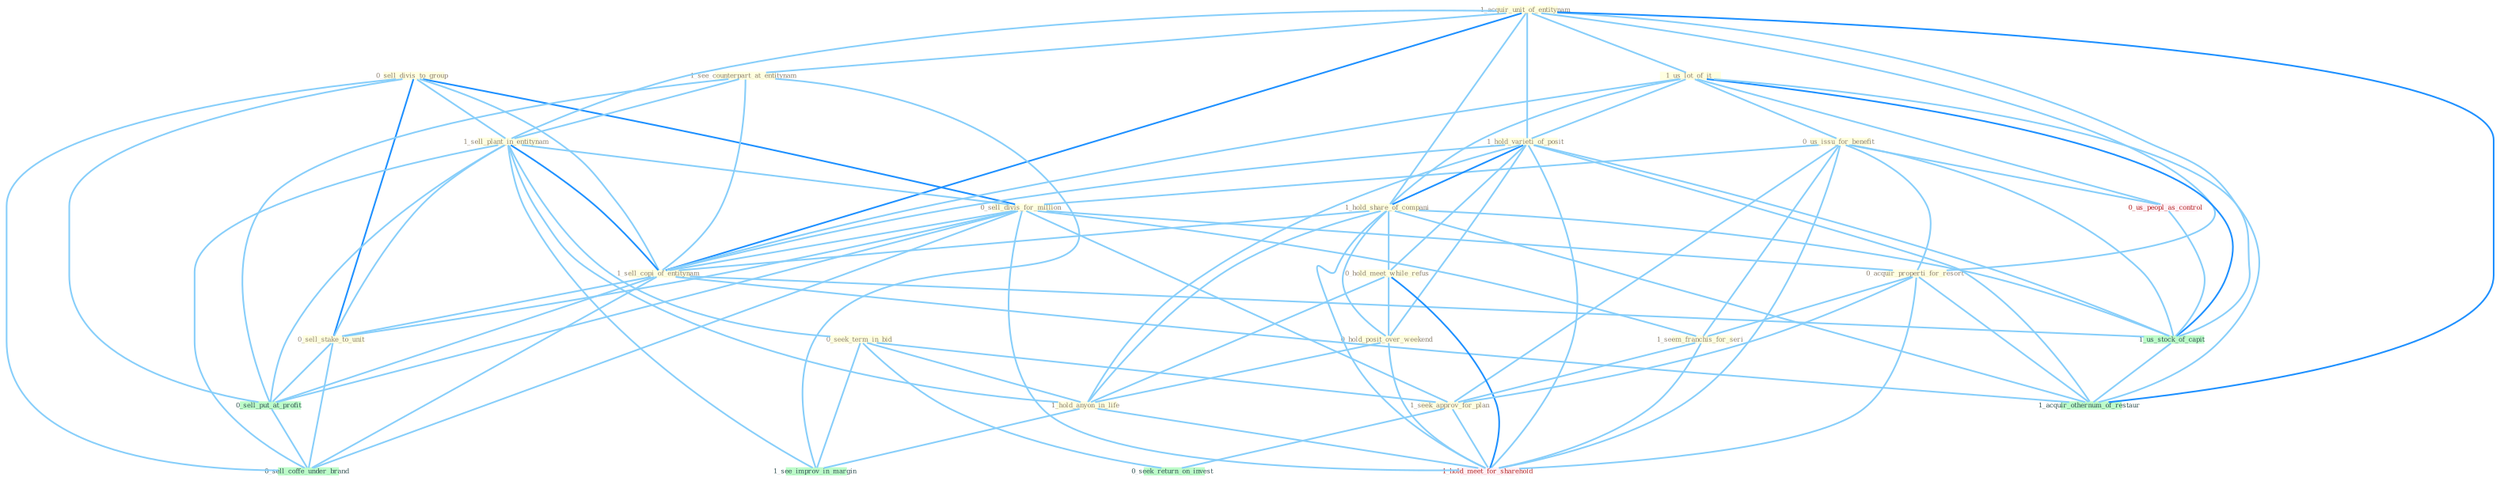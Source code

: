 Graph G{ 
    node
    [shape=polygon,style=filled,width=.5,height=.06,color="#BDFCC9",fixedsize=true,fontsize=4,
    fontcolor="#2f4f4f"];
    {node
    [color="#ffffe0", fontcolor="#8b7d6b"] "0_sell_divis_to_group " "1_acquir_unit_of_entitynam " "1_see_counterpart_at_entitynam " "1_sell_plant_in_entitynam " "1_us_lot_of_it " "0_us_issu_for_benefit " "1_hold_varieti_of_posit " "1_hold_share_of_compani " "0_sell_divis_for_million " "1_sell_copi_of_entitynam " "0_hold_meet_while_refus " "0_acquir_properti_for_resort " "0_seek_term_in_bid " "0_hold_posit_over_weekend " "0_sell_stake_to_unit " "1_seem_franchis_for_seri " "1_hold_anyon_in_life " "1_seek_approv_for_plan "}
{node [color="#fff0f5", fontcolor="#b22222"] "0_us_peopl_as_control " "1_hold_meet_for_sharehold "}
edge [color="#B0E2FF"];

	"0_sell_divis_to_group " -- "1_sell_plant_in_entitynam " [w="1", color="#87cefa" ];
	"0_sell_divis_to_group " -- "0_sell_divis_for_million " [w="2", color="#1e90ff" , len=0.8];
	"0_sell_divis_to_group " -- "1_sell_copi_of_entitynam " [w="1", color="#87cefa" ];
	"0_sell_divis_to_group " -- "0_sell_stake_to_unit " [w="2", color="#1e90ff" , len=0.8];
	"0_sell_divis_to_group " -- "0_sell_put_at_profit " [w="1", color="#87cefa" ];
	"0_sell_divis_to_group " -- "0_sell_coffe_under_brand " [w="1", color="#87cefa" ];
	"1_acquir_unit_of_entitynam " -- "1_see_counterpart_at_entitynam " [w="1", color="#87cefa" ];
	"1_acquir_unit_of_entitynam " -- "1_sell_plant_in_entitynam " [w="1", color="#87cefa" ];
	"1_acquir_unit_of_entitynam " -- "1_us_lot_of_it " [w="1", color="#87cefa" ];
	"1_acquir_unit_of_entitynam " -- "1_hold_varieti_of_posit " [w="1", color="#87cefa" ];
	"1_acquir_unit_of_entitynam " -- "1_hold_share_of_compani " [w="1", color="#87cefa" ];
	"1_acquir_unit_of_entitynam " -- "1_sell_copi_of_entitynam " [w="2", color="#1e90ff" , len=0.8];
	"1_acquir_unit_of_entitynam " -- "0_acquir_properti_for_resort " [w="1", color="#87cefa" ];
	"1_acquir_unit_of_entitynam " -- "1_us_stock_of_capit " [w="1", color="#87cefa" ];
	"1_acquir_unit_of_entitynam " -- "1_acquir_othernum_of_restaur " [w="2", color="#1e90ff" , len=0.8];
	"1_see_counterpart_at_entitynam " -- "1_sell_plant_in_entitynam " [w="1", color="#87cefa" ];
	"1_see_counterpart_at_entitynam " -- "1_sell_copi_of_entitynam " [w="1", color="#87cefa" ];
	"1_see_counterpart_at_entitynam " -- "0_sell_put_at_profit " [w="1", color="#87cefa" ];
	"1_see_counterpart_at_entitynam " -- "1_see_improv_in_margin " [w="1", color="#87cefa" ];
	"1_sell_plant_in_entitynam " -- "0_sell_divis_for_million " [w="1", color="#87cefa" ];
	"1_sell_plant_in_entitynam " -- "1_sell_copi_of_entitynam " [w="2", color="#1e90ff" , len=0.8];
	"1_sell_plant_in_entitynam " -- "0_seek_term_in_bid " [w="1", color="#87cefa" ];
	"1_sell_plant_in_entitynam " -- "0_sell_stake_to_unit " [w="1", color="#87cefa" ];
	"1_sell_plant_in_entitynam " -- "1_hold_anyon_in_life " [w="1", color="#87cefa" ];
	"1_sell_plant_in_entitynam " -- "0_sell_put_at_profit " [w="1", color="#87cefa" ];
	"1_sell_plant_in_entitynam " -- "1_see_improv_in_margin " [w="1", color="#87cefa" ];
	"1_sell_plant_in_entitynam " -- "0_sell_coffe_under_brand " [w="1", color="#87cefa" ];
	"1_us_lot_of_it " -- "0_us_issu_for_benefit " [w="1", color="#87cefa" ];
	"1_us_lot_of_it " -- "1_hold_varieti_of_posit " [w="1", color="#87cefa" ];
	"1_us_lot_of_it " -- "1_hold_share_of_compani " [w="1", color="#87cefa" ];
	"1_us_lot_of_it " -- "1_sell_copi_of_entitynam " [w="1", color="#87cefa" ];
	"1_us_lot_of_it " -- "0_us_peopl_as_control " [w="1", color="#87cefa" ];
	"1_us_lot_of_it " -- "1_us_stock_of_capit " [w="2", color="#1e90ff" , len=0.8];
	"1_us_lot_of_it " -- "1_acquir_othernum_of_restaur " [w="1", color="#87cefa" ];
	"0_us_issu_for_benefit " -- "0_sell_divis_for_million " [w="1", color="#87cefa" ];
	"0_us_issu_for_benefit " -- "0_acquir_properti_for_resort " [w="1", color="#87cefa" ];
	"0_us_issu_for_benefit " -- "1_seem_franchis_for_seri " [w="1", color="#87cefa" ];
	"0_us_issu_for_benefit " -- "1_seek_approv_for_plan " [w="1", color="#87cefa" ];
	"0_us_issu_for_benefit " -- "0_us_peopl_as_control " [w="1", color="#87cefa" ];
	"0_us_issu_for_benefit " -- "1_us_stock_of_capit " [w="1", color="#87cefa" ];
	"0_us_issu_for_benefit " -- "1_hold_meet_for_sharehold " [w="1", color="#87cefa" ];
	"1_hold_varieti_of_posit " -- "1_hold_share_of_compani " [w="2", color="#1e90ff" , len=0.8];
	"1_hold_varieti_of_posit " -- "1_sell_copi_of_entitynam " [w="1", color="#87cefa" ];
	"1_hold_varieti_of_posit " -- "0_hold_meet_while_refus " [w="1", color="#87cefa" ];
	"1_hold_varieti_of_posit " -- "0_hold_posit_over_weekend " [w="1", color="#87cefa" ];
	"1_hold_varieti_of_posit " -- "1_hold_anyon_in_life " [w="1", color="#87cefa" ];
	"1_hold_varieti_of_posit " -- "1_us_stock_of_capit " [w="1", color="#87cefa" ];
	"1_hold_varieti_of_posit " -- "1_hold_meet_for_sharehold " [w="1", color="#87cefa" ];
	"1_hold_varieti_of_posit " -- "1_acquir_othernum_of_restaur " [w="1", color="#87cefa" ];
	"1_hold_share_of_compani " -- "1_sell_copi_of_entitynam " [w="1", color="#87cefa" ];
	"1_hold_share_of_compani " -- "0_hold_meet_while_refus " [w="1", color="#87cefa" ];
	"1_hold_share_of_compani " -- "0_hold_posit_over_weekend " [w="1", color="#87cefa" ];
	"1_hold_share_of_compani " -- "1_hold_anyon_in_life " [w="1", color="#87cefa" ];
	"1_hold_share_of_compani " -- "1_us_stock_of_capit " [w="1", color="#87cefa" ];
	"1_hold_share_of_compani " -- "1_hold_meet_for_sharehold " [w="1", color="#87cefa" ];
	"1_hold_share_of_compani " -- "1_acquir_othernum_of_restaur " [w="1", color="#87cefa" ];
	"0_sell_divis_for_million " -- "1_sell_copi_of_entitynam " [w="1", color="#87cefa" ];
	"0_sell_divis_for_million " -- "0_acquir_properti_for_resort " [w="1", color="#87cefa" ];
	"0_sell_divis_for_million " -- "0_sell_stake_to_unit " [w="1", color="#87cefa" ];
	"0_sell_divis_for_million " -- "1_seem_franchis_for_seri " [w="1", color="#87cefa" ];
	"0_sell_divis_for_million " -- "1_seek_approv_for_plan " [w="1", color="#87cefa" ];
	"0_sell_divis_for_million " -- "0_sell_put_at_profit " [w="1", color="#87cefa" ];
	"0_sell_divis_for_million " -- "0_sell_coffe_under_brand " [w="1", color="#87cefa" ];
	"0_sell_divis_for_million " -- "1_hold_meet_for_sharehold " [w="1", color="#87cefa" ];
	"1_sell_copi_of_entitynam " -- "0_sell_stake_to_unit " [w="1", color="#87cefa" ];
	"1_sell_copi_of_entitynam " -- "0_sell_put_at_profit " [w="1", color="#87cefa" ];
	"1_sell_copi_of_entitynam " -- "1_us_stock_of_capit " [w="1", color="#87cefa" ];
	"1_sell_copi_of_entitynam " -- "0_sell_coffe_under_brand " [w="1", color="#87cefa" ];
	"1_sell_copi_of_entitynam " -- "1_acquir_othernum_of_restaur " [w="1", color="#87cefa" ];
	"0_hold_meet_while_refus " -- "0_hold_posit_over_weekend " [w="1", color="#87cefa" ];
	"0_hold_meet_while_refus " -- "1_hold_anyon_in_life " [w="1", color="#87cefa" ];
	"0_hold_meet_while_refus " -- "1_hold_meet_for_sharehold " [w="2", color="#1e90ff" , len=0.8];
	"0_acquir_properti_for_resort " -- "1_seem_franchis_for_seri " [w="1", color="#87cefa" ];
	"0_acquir_properti_for_resort " -- "1_seek_approv_for_plan " [w="1", color="#87cefa" ];
	"0_acquir_properti_for_resort " -- "1_hold_meet_for_sharehold " [w="1", color="#87cefa" ];
	"0_acquir_properti_for_resort " -- "1_acquir_othernum_of_restaur " [w="1", color="#87cefa" ];
	"0_seek_term_in_bid " -- "1_hold_anyon_in_life " [w="1", color="#87cefa" ];
	"0_seek_term_in_bid " -- "1_seek_approv_for_plan " [w="1", color="#87cefa" ];
	"0_seek_term_in_bid " -- "0_seek_return_on_invest " [w="1", color="#87cefa" ];
	"0_seek_term_in_bid " -- "1_see_improv_in_margin " [w="1", color="#87cefa" ];
	"0_hold_posit_over_weekend " -- "1_hold_anyon_in_life " [w="1", color="#87cefa" ];
	"0_hold_posit_over_weekend " -- "1_hold_meet_for_sharehold " [w="1", color="#87cefa" ];
	"0_sell_stake_to_unit " -- "0_sell_put_at_profit " [w="1", color="#87cefa" ];
	"0_sell_stake_to_unit " -- "0_sell_coffe_under_brand " [w="1", color="#87cefa" ];
	"1_seem_franchis_for_seri " -- "1_seek_approv_for_plan " [w="1", color="#87cefa" ];
	"1_seem_franchis_for_seri " -- "1_hold_meet_for_sharehold " [w="1", color="#87cefa" ];
	"1_hold_anyon_in_life " -- "1_see_improv_in_margin " [w="1", color="#87cefa" ];
	"1_hold_anyon_in_life " -- "1_hold_meet_for_sharehold " [w="1", color="#87cefa" ];
	"1_seek_approv_for_plan " -- "0_seek_return_on_invest " [w="1", color="#87cefa" ];
	"1_seek_approv_for_plan " -- "1_hold_meet_for_sharehold " [w="1", color="#87cefa" ];
	"0_us_peopl_as_control " -- "1_us_stock_of_capit " [w="1", color="#87cefa" ];
	"0_sell_put_at_profit " -- "0_sell_coffe_under_brand " [w="1", color="#87cefa" ];
	"1_us_stock_of_capit " -- "1_acquir_othernum_of_restaur " [w="1", color="#87cefa" ];
}